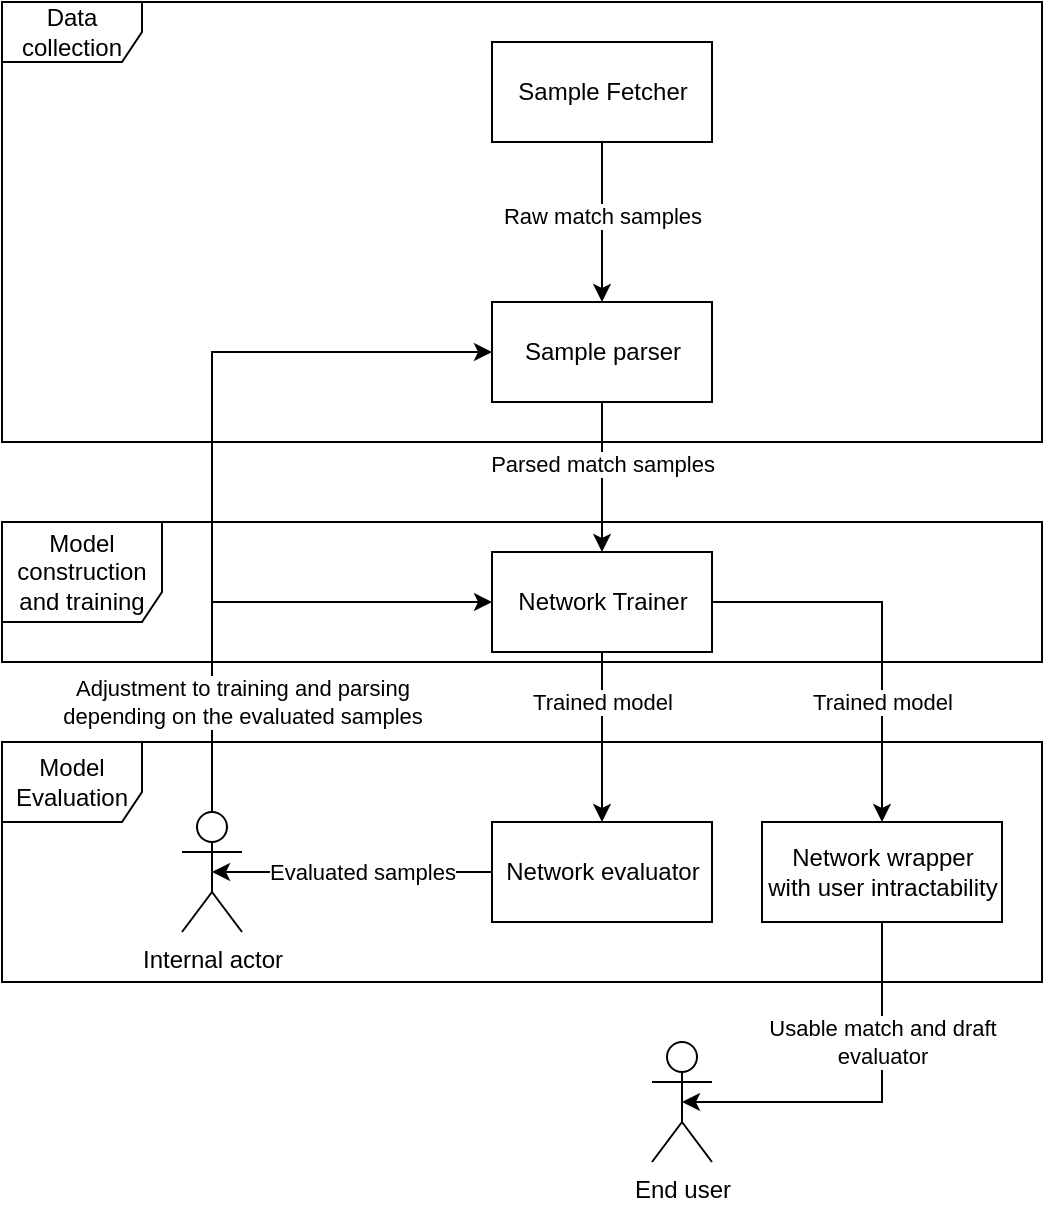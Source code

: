 <mxfile version="13.7.9" type="device"><diagram name="Page-1" id="929967ad-93f9-6ef4-fab6-5d389245f69c"><mxGraphModel dx="577" dy="1443" grid="1" gridSize="10" guides="1" tooltips="1" connect="1" arrows="1" fold="1" page="1" pageScale="1.5" pageWidth="1169" pageHeight="826" background="none" math="0" shadow="0"><root><mxCell id="0" style=";html=1;"/><mxCell id="1" style=";html=1;" parent="0"/><mxCell id="NkKo0ceDNJuyGSaZDJyy-48" value="Model construction and training" style="shape=umlFrame;whiteSpace=wrap;html=1;width=80;height=50;" vertex="1" parent="1"><mxGeometry x="360" y="570" width="520" height="70" as="geometry"/></mxCell><mxCell id="NkKo0ceDNJuyGSaZDJyy-49" value="Model Evaluation" style="shape=umlFrame;whiteSpace=wrap;html=1;width=70;height=40;" vertex="1" parent="1"><mxGeometry x="360" y="680" width="520" height="120" as="geometry"/></mxCell><mxCell id="NkKo0ceDNJuyGSaZDJyy-10" style="edgeStyle=orthogonalEdgeStyle;rounded=0;orthogonalLoop=1;jettySize=auto;html=1;exitX=0.5;exitY=1;exitDx=0;exitDy=0;entryX=0.5;entryY=0;entryDx=0;entryDy=0;" edge="1" parent="1" source="NkKo0ceDNJuyGSaZDJyy-2" target="NkKo0ceDNJuyGSaZDJyy-5"><mxGeometry relative="1" as="geometry"/></mxCell><mxCell id="NkKo0ceDNJuyGSaZDJyy-25" value="Trained model" style="edgeLabel;html=1;align=center;verticalAlign=middle;resizable=0;points=[];" vertex="1" connectable="0" parent="NkKo0ceDNJuyGSaZDJyy-10"><mxGeometry x="-0.001" relative="1" as="geometry"><mxPoint y="-17.5" as="offset"/></mxGeometry></mxCell><mxCell id="NkKo0ceDNJuyGSaZDJyy-41" style="edgeStyle=orthogonalEdgeStyle;rounded=0;orthogonalLoop=1;jettySize=auto;html=1;exitX=1;exitY=0.5;exitDx=0;exitDy=0;entryX=0.5;entryY=0;entryDx=0;entryDy=0;" edge="1" parent="1" source="NkKo0ceDNJuyGSaZDJyy-2" target="NkKo0ceDNJuyGSaZDJyy-40"><mxGeometry relative="1" as="geometry"/></mxCell><mxCell id="NkKo0ceDNJuyGSaZDJyy-43" value="Trained model" style="edgeLabel;html=1;align=center;verticalAlign=middle;resizable=0;points=[];" vertex="1" connectable="0" parent="NkKo0ceDNJuyGSaZDJyy-41"><mxGeometry x="0.39" relative="1" as="geometry"><mxPoint y="-0.83" as="offset"/></mxGeometry></mxCell><mxCell id="NkKo0ceDNJuyGSaZDJyy-2" value="Network Trainer" style="html=1;" vertex="1" parent="1"><mxGeometry x="605" y="585" width="110" height="50" as="geometry"/></mxCell><mxCell id="NkKo0ceDNJuyGSaZDJyy-12" style="edgeStyle=orthogonalEdgeStyle;rounded=0;orthogonalLoop=1;jettySize=auto;html=1;exitX=0.5;exitY=1;exitDx=0;exitDy=0;entryX=0.5;entryY=0;entryDx=0;entryDy=0;" edge="1" parent="1" source="NkKo0ceDNJuyGSaZDJyy-3" target="NkKo0ceDNJuyGSaZDJyy-4"><mxGeometry relative="1" as="geometry"/></mxCell><mxCell id="NkKo0ceDNJuyGSaZDJyy-23" value="Raw match samples" style="edgeLabel;html=1;align=center;verticalAlign=middle;resizable=0;points=[];" vertex="1" connectable="0" parent="NkKo0ceDNJuyGSaZDJyy-12"><mxGeometry x="-0.091" y="-2" relative="1" as="geometry"><mxPoint x="2" as="offset"/></mxGeometry></mxCell><mxCell id="NkKo0ceDNJuyGSaZDJyy-3" value="Sample Fetcher" style="html=1;" vertex="1" parent="1"><mxGeometry x="605" y="330" width="110" height="50" as="geometry"/></mxCell><mxCell id="NkKo0ceDNJuyGSaZDJyy-11" style="edgeStyle=orthogonalEdgeStyle;rounded=0;orthogonalLoop=1;jettySize=auto;html=1;exitX=0.5;exitY=1;exitDx=0;exitDy=0;entryX=0.5;entryY=0;entryDx=0;entryDy=0;" edge="1" parent="1" source="NkKo0ceDNJuyGSaZDJyy-4" target="NkKo0ceDNJuyGSaZDJyy-2"><mxGeometry relative="1" as="geometry"/></mxCell><mxCell id="NkKo0ceDNJuyGSaZDJyy-24" value="Parsed match samples" style="edgeLabel;html=1;align=center;verticalAlign=middle;resizable=0;points=[];" vertex="1" connectable="0" parent="NkKo0ceDNJuyGSaZDJyy-11"><mxGeometry x="-0.187" y="-2" relative="1" as="geometry"><mxPoint x="2" as="offset"/></mxGeometry></mxCell><mxCell id="NkKo0ceDNJuyGSaZDJyy-4" value="Sample parser" style="html=1;" vertex="1" parent="1"><mxGeometry x="605" y="460" width="110" height="50" as="geometry"/></mxCell><mxCell id="NkKo0ceDNJuyGSaZDJyy-9" style="edgeStyle=orthogonalEdgeStyle;rounded=0;orthogonalLoop=1;jettySize=auto;html=1;exitX=0;exitY=0.5;exitDx=0;exitDy=0;entryX=0.5;entryY=0.5;entryDx=0;entryDy=0;entryPerimeter=0;" edge="1" parent="1" source="NkKo0ceDNJuyGSaZDJyy-5" target="NkKo0ceDNJuyGSaZDJyy-6"><mxGeometry relative="1" as="geometry"/></mxCell><mxCell id="NkKo0ceDNJuyGSaZDJyy-26" value="Evaluated samples" style="edgeLabel;html=1;align=center;verticalAlign=middle;resizable=0;points=[];" vertex="1" connectable="0" parent="NkKo0ceDNJuyGSaZDJyy-9"><mxGeometry x="0.033" y="-1" relative="1" as="geometry"><mxPoint x="7.41" y="1" as="offset"/></mxGeometry></mxCell><mxCell id="NkKo0ceDNJuyGSaZDJyy-5" value="Network evaluator" style="html=1;" vertex="1" parent="1"><mxGeometry x="605" y="720" width="110" height="50" as="geometry"/></mxCell><mxCell id="NkKo0ceDNJuyGSaZDJyy-27" style="edgeStyle=orthogonalEdgeStyle;rounded=0;orthogonalLoop=1;jettySize=auto;html=1;exitX=0.5;exitY=0;exitDx=0;exitDy=0;exitPerimeter=0;entryX=0;entryY=0.5;entryDx=0;entryDy=0;" edge="1" parent="1" source="NkKo0ceDNJuyGSaZDJyy-6" target="NkKo0ceDNJuyGSaZDJyy-2"><mxGeometry relative="1" as="geometry"/></mxCell><mxCell id="NkKo0ceDNJuyGSaZDJyy-28" style="edgeStyle=orthogonalEdgeStyle;rounded=0;orthogonalLoop=1;jettySize=auto;html=1;exitX=0.5;exitY=0;exitDx=0;exitDy=0;exitPerimeter=0;entryX=0;entryY=0.5;entryDx=0;entryDy=0;" edge="1" parent="1" source="NkKo0ceDNJuyGSaZDJyy-6" target="NkKo0ceDNJuyGSaZDJyy-4"><mxGeometry relative="1" as="geometry"/></mxCell><mxCell id="NkKo0ceDNJuyGSaZDJyy-29" value="Adjustment to training and parsing&lt;br&gt;depending on the evaluated samples" style="edgeLabel;html=1;align=center;verticalAlign=middle;resizable=0;points=[];" vertex="1" connectable="0" parent="NkKo0ceDNJuyGSaZDJyy-28"><mxGeometry x="-0.687" y="1" relative="1" as="geometry"><mxPoint x="16" y="2.5" as="offset"/></mxGeometry></mxCell><mxCell id="NkKo0ceDNJuyGSaZDJyy-6" value="Internal actor" style="shape=umlActor;verticalLabelPosition=bottom;verticalAlign=top;html=1;" vertex="1" parent="1"><mxGeometry x="450" y="715" width="30" height="60" as="geometry"/></mxCell><mxCell id="NkKo0ceDNJuyGSaZDJyy-34" value="End user" style="shape=umlActor;verticalLabelPosition=bottom;verticalAlign=top;html=1;" vertex="1" parent="1"><mxGeometry x="685" y="830" width="30" height="60" as="geometry"/></mxCell><mxCell id="NkKo0ceDNJuyGSaZDJyy-44" style="edgeStyle=orthogonalEdgeStyle;rounded=0;orthogonalLoop=1;jettySize=auto;html=1;exitX=0.5;exitY=1;exitDx=0;exitDy=0;entryX=0.5;entryY=0.5;entryDx=0;entryDy=0;entryPerimeter=0;" edge="1" parent="1" source="NkKo0ceDNJuyGSaZDJyy-40" target="NkKo0ceDNJuyGSaZDJyy-34"><mxGeometry relative="1" as="geometry"><Array as="points"><mxPoint x="800" y="860"/></Array></mxGeometry></mxCell><mxCell id="NkKo0ceDNJuyGSaZDJyy-46" value="Usable match and draft&lt;br&gt;evaluator" style="edgeLabel;html=1;align=center;verticalAlign=middle;resizable=0;points=[];" vertex="1" connectable="0" parent="NkKo0ceDNJuyGSaZDJyy-44"><mxGeometry x="0.025" y="-2" relative="1" as="geometry"><mxPoint x="7.5" y="-28" as="offset"/></mxGeometry></mxCell><mxCell id="NkKo0ceDNJuyGSaZDJyy-40" value="Network wrapper&lt;br&gt;with user intractability" style="html=1;" vertex="1" parent="1"><mxGeometry x="740" y="720" width="120" height="50" as="geometry"/></mxCell><mxCell id="NkKo0ceDNJuyGSaZDJyy-47" value="Data collection" style="shape=umlFrame;whiteSpace=wrap;html=1;width=70;height=30;" vertex="1" parent="1"><mxGeometry x="360" y="310" width="520" height="220" as="geometry"/></mxCell></root></mxGraphModel></diagram></mxfile>